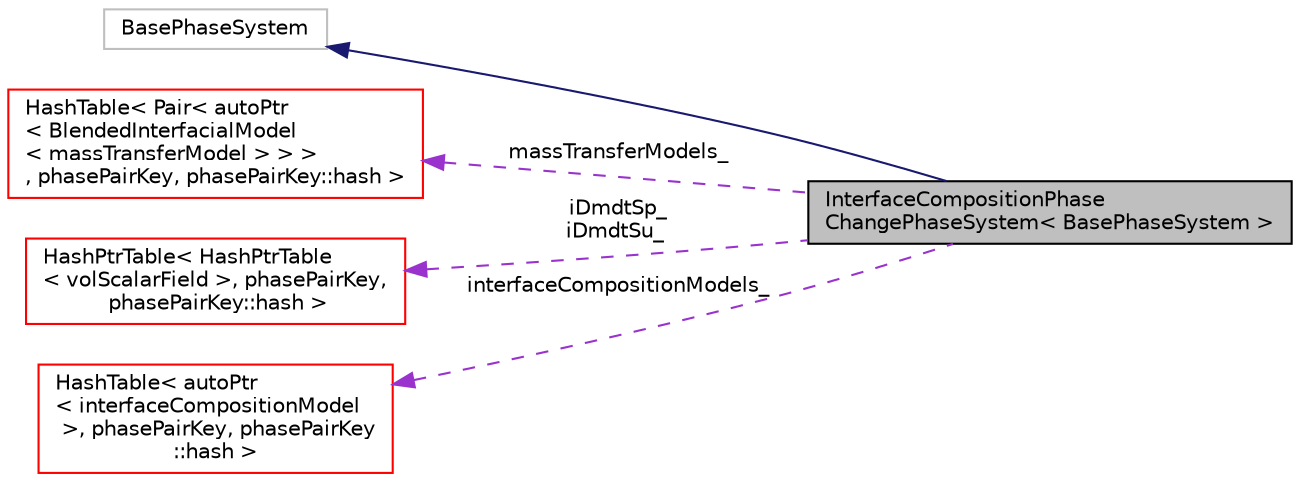 digraph "InterfaceCompositionPhaseChangePhaseSystem&lt; BasePhaseSystem &gt;"
{
  bgcolor="transparent";
  edge [fontname="Helvetica",fontsize="10",labelfontname="Helvetica",labelfontsize="10"];
  node [fontname="Helvetica",fontsize="10",shape=record];
  rankdir="LR";
  Node1 [label="InterfaceCompositionPhase\lChangePhaseSystem\< BasePhaseSystem \>",height=0.2,width=0.4,color="black", fillcolor="grey75", style="filled" fontcolor="black"];
  Node2 -> Node1 [dir="back",color="midnightblue",fontsize="10",style="solid",fontname="Helvetica"];
  Node2 [label="BasePhaseSystem",height=0.2,width=0.4,color="grey75"];
  Node3 -> Node1 [dir="back",color="darkorchid3",fontsize="10",style="dashed",label=" massTransferModels_" ,fontname="Helvetica"];
  Node3 [label="HashTable\< Pair\< autoPtr\l\< BlendedInterfacialModel\l\< massTransferModel \> \> \>\l, phasePairKey, phasePairKey::hash \>",height=0.2,width=0.4,color="red",URL="$classFoam_1_1HashTable.html"];
  Node4 -> Node1 [dir="back",color="darkorchid3",fontsize="10",style="dashed",label=" iDmdtSp_\niDmdtSu_" ,fontname="Helvetica"];
  Node4 [label="HashPtrTable\< HashPtrTable\l\< volScalarField \>, phasePairKey,\l phasePairKey::hash \>",height=0.2,width=0.4,color="red",URL="$classFoam_1_1HashPtrTable.html"];
  Node5 -> Node1 [dir="back",color="darkorchid3",fontsize="10",style="dashed",label=" interfaceCompositionModels_" ,fontname="Helvetica"];
  Node5 [label="HashTable\< autoPtr\l\< interfaceCompositionModel\l \>, phasePairKey, phasePairKey\l::hash \>",height=0.2,width=0.4,color="red",URL="$classFoam_1_1HashTable.html"];
}

